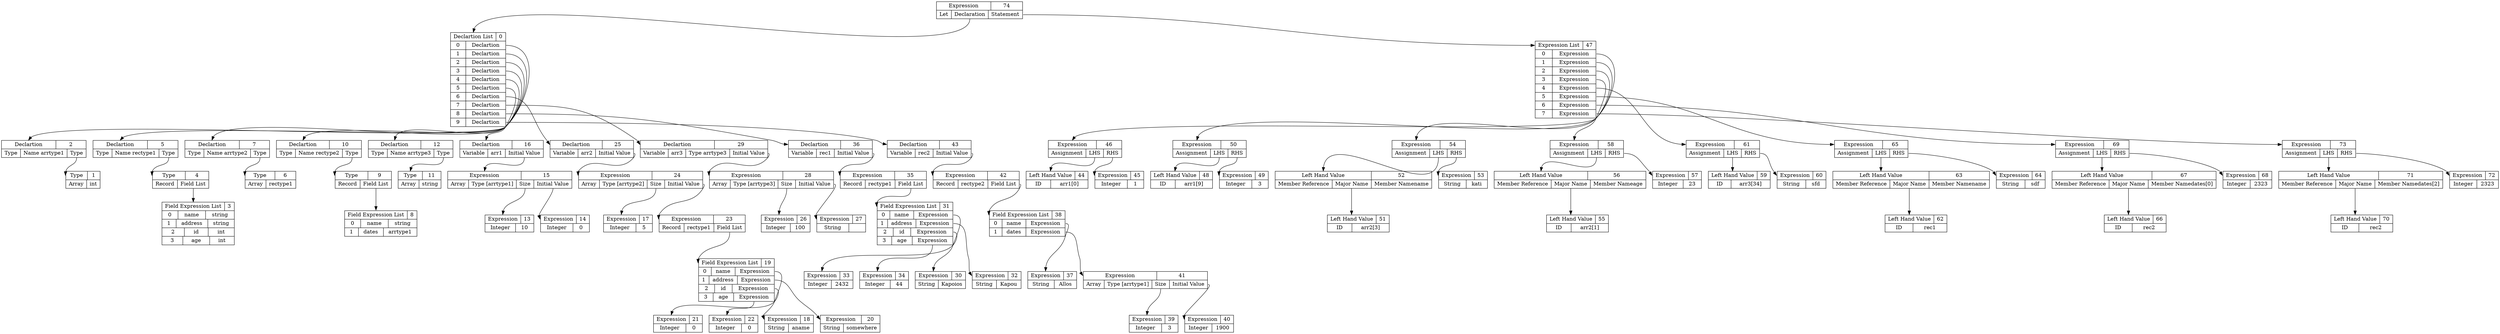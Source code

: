 digraph ast {
74 [shape=record, label="{ { <ptr> Expression | 74 } |{ Let | <dec> Declaration | <stmt> Statement } } "];
2 [shape=record, label="{ { <ptr> Declartion | 2 } | {Type | Name arrtype1 | <ty> Type } }"];
1 [shape=record, label="{ { <ptr> Type | 1 } | { Array | int } } "];
2:ty -> 1:ptr;
0:pos0 -> 2:ptr;
5 [shape=record, label="{ { <ptr> Declartion | 5 } | {Type | Name rectype1 | <ty> Type } }"];
3 [shape=record, label="{ { <ptr> Field Expression List | 3 } | { 0 | name | string }| { 1 | address | string }| { 2 | id | int }| { 3 | age | int } }"]
4 [shape=record, label="{ { <ptr> Type | 4 } | { Record | <flist> Field List } } "];
4:flist -> 3:ptr;
5:ty -> 4:ptr;
0:pos1 -> 5:ptr;
7 [shape=record, label="{ { <ptr> Declartion | 7 } | {Type | Name arrtype2 | <ty> Type } }"];
6 [shape=record, label="{ { <ptr> Type | 6 } | { Array | rectype1 } } "];
7:ty -> 6:ptr;
0:pos2 -> 7:ptr;
10 [shape=record, label="{ { <ptr> Declartion | 10 } | {Type | Name rectype2 | <ty> Type } }"];
8 [shape=record, label="{ { <ptr> Field Expression List | 8 } | { 0 | name | string }| { 1 | dates | arrtype1 } }"]
9 [shape=record, label="{ { <ptr> Type | 9 } | { Record | <flist> Field List } } "];
9:flist -> 8:ptr;
10:ty -> 9:ptr;
0:pos3 -> 10:ptr;
12 [shape=record, label="{ { <ptr> Declartion | 12 } | {Type | Name arrtype3 | <ty> Type } }"];
11 [shape=record, label="{ { <ptr> Type | 11 } | { Array | string } } "];
12:ty -> 11:ptr;
0:pos4 -> 12:ptr;
16 [shape=record, label="{ { <ptr> Declartion | 16 } | {Variable | arr1 | <initval> Initial Value } }"];
15 [shape=record, label="{ { <ptr> Expression | 15 } |{ Array | Type [arrtype1] | <sz> Size | <ival> Initial Value} } "];
13 [shape=record, label="{ { <ptr> Expression | 13 } |{ Integer | 10 } }"];
15:sz -> 13:ptr
14 [shape=record, label="{ { <ptr> Expression | 14 } |{ Integer | 0 } }"];
15:ival -> 14:ptr
16:initval -> 15:ptr;
0:pos5 -> 16:ptr;
25 [shape=record, label="{ { <ptr> Declartion | 25 } | {Variable | arr2 | <initval> Initial Value } }"];
24 [shape=record, label="{ { <ptr> Expression | 24 } |{ Array | Type [arrtype2] | <sz> Size | <ival> Initial Value} } "];
17 [shape=record, label="{ { <ptr> Expression | 17 } |{ Integer | 5 } }"];
24:sz -> 17:ptr
23 [shape=record, label="{ { <ptr> Expression | 23 } |{ Record | rectype1 | <flistpos> Field List} }"];
18 [shape=record, label="{ { <ptr> Expression | 18 } |{ String | aname } }"];
19:pos0 -> 18:ptr;
20 [shape=record, label="{ { <ptr> Expression | 20 } |{ String | somewhere } }"];
19:pos1 -> 20:ptr;
21 [shape=record, label="{ { <ptr> Expression | 21 } |{ Integer | 0 } }"];
19:pos2 -> 21:ptr;
22 [shape=record, label="{ { <ptr> Expression | 22 } |{ Integer | 0 } }"];
19:pos3 -> 22:ptr;
19 [shape=record, label="{ { <ptr> Field Expression List | 19 } | { 0 | name | <pos0> Expression }| { 1 | address | <pos1> Expression }| { 2 | id | <pos2> Expression }| { 3 | age | <pos3> Expression } }"];
23:flistpos -> 19:ptr
24:ival -> 23:ptr
25:initval -> 24:ptr;
0:pos6 -> 25:ptr;
29 [shape=record, label="{ { <ptr> Declartion | 29 } | {Variable | arr3 | Type arrtype3 | <initval> Initial Value } }"];
28 [shape=record, label="{ { <ptr> Expression | 28 } |{ Array | Type [arrtype3] | <sz> Size | <ival> Initial Value} } "];
26 [shape=record, label="{ { <ptr> Expression | 26 } |{ Integer | 100 } }"];
28:sz -> 26:ptr
27 [shape=record, label="{ { <ptr> Expression | 27 } |{ String |  } }"];
28:ival -> 27:ptr
29:initval -> 28:ptr;
0:pos7 -> 29:ptr;
36 [shape=record, label="{ { <ptr> Declartion | 36 } | {Variable | rec1 | <initval> Initial Value } }"];
35 [shape=record, label="{ { <ptr> Expression | 35 } |{ Record | rectype1 | <flistpos> Field List} }"];
30 [shape=record, label="{ { <ptr> Expression | 30 } |{ String | Kapoios } }"];
31:pos0 -> 30:ptr;
32 [shape=record, label="{ { <ptr> Expression | 32 } |{ String | Kapou } }"];
31:pos1 -> 32:ptr;
33 [shape=record, label="{ { <ptr> Expression | 33 } |{ Integer | 2432 } }"];
31:pos2 -> 33:ptr;
34 [shape=record, label="{ { <ptr> Expression | 34 } |{ Integer | 44 } }"];
31:pos3 -> 34:ptr;
31 [shape=record, label="{ { <ptr> Field Expression List | 31 } | { 0 | name | <pos0> Expression }| { 1 | address | <pos1> Expression }| { 2 | id | <pos2> Expression }| { 3 | age | <pos3> Expression } }"];
35:flistpos -> 31:ptr
36:initval -> 35:ptr;
0:pos8 -> 36:ptr;
43 [shape=record, label="{ { <ptr> Declartion | 43 } | {Variable | rec2 | <initval> Initial Value } }"];
42 [shape=record, label="{ { <ptr> Expression | 42 } |{ Record | rectype2 | <flistpos> Field List} }"];
37 [shape=record, label="{ { <ptr> Expression | 37 } |{ String | Allos } }"];
38:pos0 -> 37:ptr;
41 [shape=record, label="{ { <ptr> Expression | 41 } |{ Array | Type [arrtype1] | <sz> Size | <ival> Initial Value} } "];
39 [shape=record, label="{ { <ptr> Expression | 39 } |{ Integer | 3 } }"];
41:sz -> 39:ptr
40 [shape=record, label="{ { <ptr> Expression | 40 } |{ Integer | 1900 } }"];
41:ival -> 40:ptr
38:pos1 -> 41:ptr;
38 [shape=record, label="{ { <ptr> Field Expression List | 38 } | { 0 | name | <pos0> Expression }| { 1 | dates | <pos1> Expression } }"];
42:flistpos -> 38:ptr
43:initval -> 42:ptr;
0:pos9 -> 43:ptr;
0 [shape=record, label="{ { <ptr> Declartion List | 0 } | { 0 | <pos0> Declartion }| { 1 | <pos1> Declartion }| { 2 | <pos2> Declartion }| { 3 | <pos3> Declartion }| { 4 | <pos4> Declartion }| { 5 | <pos5> Declartion }| { 6 | <pos6> Declartion }| { 7 | <pos7> Declartion }| { 8 | <pos8> Declartion }| { 9 | <pos9> Declartion } }"];
74:dec -> 0:ptr
46 [shape=record, label="{ { <ptr> Expression | 46 } |{ Assignment | <lval> LHS | <rhs> RHS } } "];
44 [shape=record, label="{ { <ptr> Left Hand Value | 44 } | { ID | arr1[0] } } "];
46:lval -> 44:ptr
45 [shape=record, label="{ { <ptr> Expression | 45 } |{ Integer | 1 } }"];
46:rhs -> 45:ptr
47:pos0 -> 46:ptr;
50 [shape=record, label="{ { <ptr> Expression | 50 } |{ Assignment | <lval> LHS | <rhs> RHS } } "];
48 [shape=record, label="{ { <ptr> Left Hand Value | 48 } | { ID | arr1[9] } } "];
50:lval -> 48:ptr
49 [shape=record, label="{ { <ptr> Expression | 49 } |{ Integer | 3 } }"];
50:rhs -> 49:ptr
47:pos1 -> 50:ptr;
54 [shape=record, label="{ { <ptr> Expression | 54 } |{ Assignment | <lval> LHS | <rhs> RHS } } "];
52 [shape=record, label="{ { <ptr> Left Hand Value | 52 } | { Member Reference | <maj> Major Name | Member Namename} } "];
51 [shape=record, label="{ { <ptr> Left Hand Value | 51 } | { ID | arr2[3] } } "];
52:maj -> 51:ptr;
54:lval -> 52:ptr
53 [shape=record, label="{ { <ptr> Expression | 53 } |{ String | kati } }"];
54:rhs -> 53:ptr
47:pos2 -> 54:ptr;
58 [shape=record, label="{ { <ptr> Expression | 58 } |{ Assignment | <lval> LHS | <rhs> RHS } } "];
56 [shape=record, label="{ { <ptr> Left Hand Value | 56 } | { Member Reference | <maj> Major Name | Member Nameage} } "];
55 [shape=record, label="{ { <ptr> Left Hand Value | 55 } | { ID | arr2[1] } } "];
56:maj -> 55:ptr;
58:lval -> 56:ptr
57 [shape=record, label="{ { <ptr> Expression | 57 } |{ Integer | 23 } }"];
58:rhs -> 57:ptr
47:pos3 -> 58:ptr;
61 [shape=record, label="{ { <ptr> Expression | 61 } |{ Assignment | <lval> LHS | <rhs> RHS } } "];
59 [shape=record, label="{ { <ptr> Left Hand Value | 59 } | { ID | arr3[34] } } "];
61:lval -> 59:ptr
60 [shape=record, label="{ { <ptr> Expression | 60 } |{ String | sfd } }"];
61:rhs -> 60:ptr
47:pos4 -> 61:ptr;
65 [shape=record, label="{ { <ptr> Expression | 65 } |{ Assignment | <lval> LHS | <rhs> RHS } } "];
63 [shape=record, label="{ { <ptr> Left Hand Value | 63 } | { Member Reference | <maj> Major Name | Member Namename} } "];
62 [shape=record, label="{ { <ptr> Left Hand Value | 62 } | { ID | rec1 } } "];
63:maj -> 62:ptr;
65:lval -> 63:ptr
64 [shape=record, label="{ { <ptr> Expression | 64 } |{ String | sdf } }"];
65:rhs -> 64:ptr
47:pos5 -> 65:ptr;
69 [shape=record, label="{ { <ptr> Expression | 69 } |{ Assignment | <lval> LHS | <rhs> RHS } } "];
67 [shape=record, label="{ { <ptr> Left Hand Value | 67 } | { Member Reference | <maj> Major Name | Member Namedates[0]} } "];
66 [shape=record, label="{ { <ptr> Left Hand Value | 66 } | { ID | rec2 } } "];
67:maj -> 66:ptr;
69:lval -> 67:ptr
68 [shape=record, label="{ { <ptr> Expression | 68 } |{ Integer | 2323 } }"];
69:rhs -> 68:ptr
47:pos6 -> 69:ptr;
73 [shape=record, label="{ { <ptr> Expression | 73 } |{ Assignment | <lval> LHS | <rhs> RHS } } "];
71 [shape=record, label="{ { <ptr> Left Hand Value | 71 } | { Member Reference | <maj> Major Name | Member Namedates[2]} } "];
70 [shape=record, label="{ { <ptr> Left Hand Value | 70 } | { ID | rec2 } } "];
71:maj -> 70:ptr;
73:lval -> 71:ptr
72 [shape=record, label="{ { <ptr> Expression | 72 } |{ Integer | 2323 } }"];
73:rhs -> 72:ptr
47:pos7 -> 73:ptr;
47 [shape=record, label="{ { <ptr> Expression List | 47 } | { 0 | <pos0> Expression }| { 1 | <pos1> Expression }| { 2 | <pos2> Expression }| { 3 | <pos3> Expression }| { 4 | <pos4> Expression }| { 5 | <pos5> Expression }| { 6 | <pos6> Expression }| { 7 | <pos7> Expression } }"];
74:stmt -> 47:ptr
}
